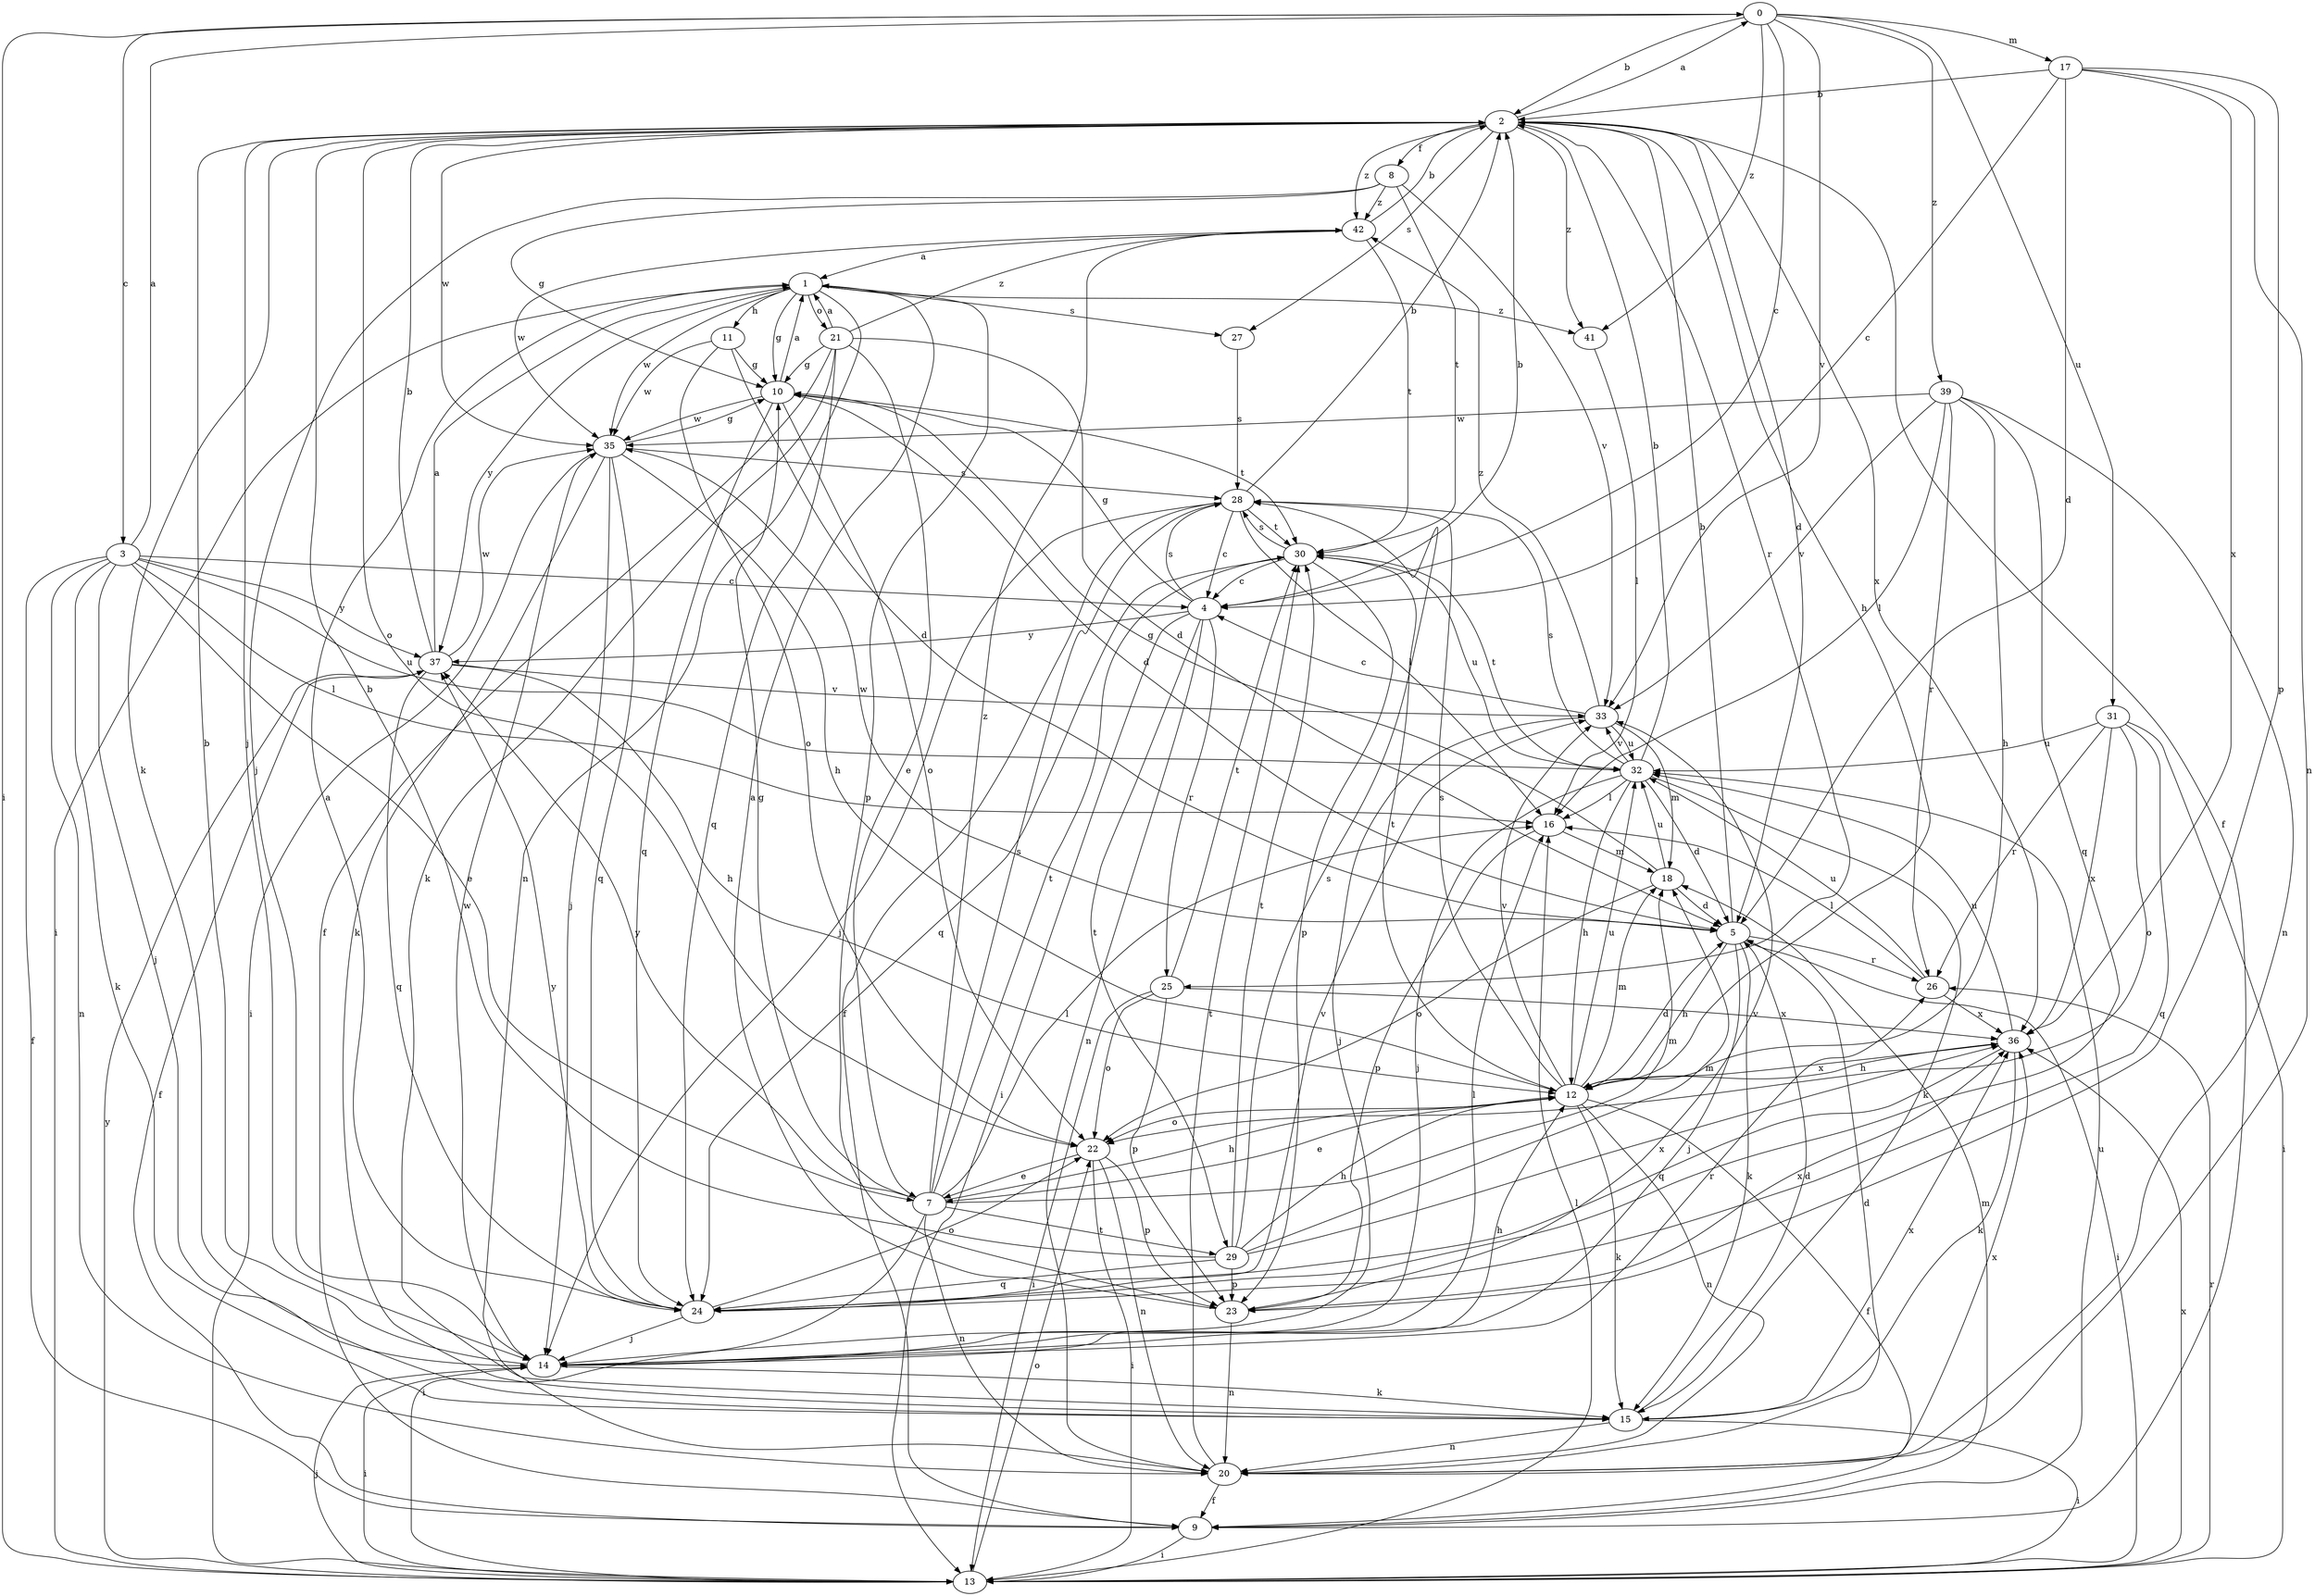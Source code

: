 strict digraph  {
0;
1;
2;
3;
4;
5;
7;
8;
9;
10;
11;
12;
13;
14;
15;
16;
17;
18;
20;
21;
22;
23;
24;
25;
26;
27;
28;
29;
30;
31;
32;
33;
35;
36;
37;
39;
41;
42;
0 -> 2  [label=b];
0 -> 3  [label=c];
0 -> 4  [label=c];
0 -> 13  [label=i];
0 -> 17  [label=m];
0 -> 31  [label=u];
0 -> 33  [label=v];
0 -> 39  [label=z];
0 -> 41  [label=z];
1 -> 10  [label=g];
1 -> 11  [label=h];
1 -> 13  [label=i];
1 -> 20  [label=n];
1 -> 21  [label=o];
1 -> 23  [label=p];
1 -> 27  [label=s];
1 -> 35  [label=w];
1 -> 37  [label=y];
1 -> 41  [label=z];
2 -> 0  [label=a];
2 -> 5  [label=d];
2 -> 8  [label=f];
2 -> 9  [label=f];
2 -> 12  [label=h];
2 -> 14  [label=j];
2 -> 15  [label=k];
2 -> 22  [label=o];
2 -> 25  [label=r];
2 -> 27  [label=s];
2 -> 35  [label=w];
2 -> 36  [label=x];
2 -> 41  [label=z];
2 -> 42  [label=z];
3 -> 0  [label=a];
3 -> 4  [label=c];
3 -> 7  [label=e];
3 -> 9  [label=f];
3 -> 14  [label=j];
3 -> 15  [label=k];
3 -> 16  [label=l];
3 -> 20  [label=n];
3 -> 32  [label=u];
3 -> 37  [label=y];
4 -> 2  [label=b];
4 -> 10  [label=g];
4 -> 13  [label=i];
4 -> 20  [label=n];
4 -> 25  [label=r];
4 -> 28  [label=s];
4 -> 29  [label=t];
4 -> 37  [label=y];
5 -> 2  [label=b];
5 -> 12  [label=h];
5 -> 13  [label=i];
5 -> 14  [label=j];
5 -> 15  [label=k];
5 -> 26  [label=r];
5 -> 35  [label=w];
7 -> 10  [label=g];
7 -> 12  [label=h];
7 -> 13  [label=i];
7 -> 16  [label=l];
7 -> 18  [label=m];
7 -> 20  [label=n];
7 -> 28  [label=s];
7 -> 29  [label=t];
7 -> 30  [label=t];
7 -> 37  [label=y];
7 -> 42  [label=z];
8 -> 10  [label=g];
8 -> 14  [label=j];
8 -> 30  [label=t];
8 -> 33  [label=v];
8 -> 42  [label=z];
9 -> 13  [label=i];
9 -> 18  [label=m];
9 -> 32  [label=u];
10 -> 1  [label=a];
10 -> 5  [label=d];
10 -> 22  [label=o];
10 -> 24  [label=q];
10 -> 30  [label=t];
10 -> 35  [label=w];
11 -> 5  [label=d];
11 -> 10  [label=g];
11 -> 22  [label=o];
11 -> 35  [label=w];
12 -> 5  [label=d];
12 -> 7  [label=e];
12 -> 9  [label=f];
12 -> 15  [label=k];
12 -> 18  [label=m];
12 -> 20  [label=n];
12 -> 22  [label=o];
12 -> 28  [label=s];
12 -> 30  [label=t];
12 -> 32  [label=u];
12 -> 33  [label=v];
12 -> 36  [label=x];
13 -> 14  [label=j];
13 -> 16  [label=l];
13 -> 22  [label=o];
13 -> 26  [label=r];
13 -> 36  [label=x];
13 -> 37  [label=y];
14 -> 2  [label=b];
14 -> 12  [label=h];
14 -> 13  [label=i];
14 -> 15  [label=k];
14 -> 16  [label=l];
14 -> 26  [label=r];
14 -> 35  [label=w];
15 -> 5  [label=d];
15 -> 13  [label=i];
15 -> 20  [label=n];
15 -> 36  [label=x];
16 -> 18  [label=m];
16 -> 23  [label=p];
17 -> 2  [label=b];
17 -> 4  [label=c];
17 -> 5  [label=d];
17 -> 20  [label=n];
17 -> 23  [label=p];
17 -> 36  [label=x];
18 -> 5  [label=d];
18 -> 10  [label=g];
18 -> 22  [label=o];
18 -> 32  [label=u];
20 -> 5  [label=d];
20 -> 9  [label=f];
20 -> 30  [label=t];
20 -> 36  [label=x];
21 -> 1  [label=a];
21 -> 5  [label=d];
21 -> 7  [label=e];
21 -> 9  [label=f];
21 -> 10  [label=g];
21 -> 15  [label=k];
21 -> 24  [label=q];
21 -> 42  [label=z];
22 -> 7  [label=e];
22 -> 13  [label=i];
22 -> 20  [label=n];
22 -> 23  [label=p];
23 -> 1  [label=a];
23 -> 20  [label=n];
23 -> 33  [label=v];
23 -> 36  [label=x];
24 -> 1  [label=a];
24 -> 14  [label=j];
24 -> 22  [label=o];
24 -> 33  [label=v];
24 -> 37  [label=y];
25 -> 13  [label=i];
25 -> 22  [label=o];
25 -> 23  [label=p];
25 -> 30  [label=t];
25 -> 36  [label=x];
26 -> 16  [label=l];
26 -> 32  [label=u];
26 -> 36  [label=x];
27 -> 28  [label=s];
28 -> 2  [label=b];
28 -> 4  [label=c];
28 -> 9  [label=f];
28 -> 14  [label=j];
28 -> 16  [label=l];
28 -> 30  [label=t];
29 -> 2  [label=b];
29 -> 12  [label=h];
29 -> 18  [label=m];
29 -> 23  [label=p];
29 -> 24  [label=q];
29 -> 28  [label=s];
29 -> 30  [label=t];
29 -> 36  [label=x];
30 -> 4  [label=c];
30 -> 23  [label=p];
30 -> 24  [label=q];
30 -> 28  [label=s];
30 -> 32  [label=u];
31 -> 13  [label=i];
31 -> 22  [label=o];
31 -> 24  [label=q];
31 -> 26  [label=r];
31 -> 32  [label=u];
31 -> 36  [label=x];
32 -> 2  [label=b];
32 -> 5  [label=d];
32 -> 12  [label=h];
32 -> 14  [label=j];
32 -> 15  [label=k];
32 -> 16  [label=l];
32 -> 28  [label=s];
32 -> 30  [label=t];
32 -> 33  [label=v];
33 -> 4  [label=c];
33 -> 14  [label=j];
33 -> 18  [label=m];
33 -> 32  [label=u];
33 -> 42  [label=z];
35 -> 10  [label=g];
35 -> 12  [label=h];
35 -> 13  [label=i];
35 -> 14  [label=j];
35 -> 15  [label=k];
35 -> 24  [label=q];
35 -> 28  [label=s];
36 -> 12  [label=h];
36 -> 15  [label=k];
36 -> 24  [label=q];
36 -> 32  [label=u];
37 -> 1  [label=a];
37 -> 2  [label=b];
37 -> 9  [label=f];
37 -> 12  [label=h];
37 -> 24  [label=q];
37 -> 33  [label=v];
37 -> 35  [label=w];
39 -> 12  [label=h];
39 -> 16  [label=l];
39 -> 20  [label=n];
39 -> 24  [label=q];
39 -> 26  [label=r];
39 -> 33  [label=v];
39 -> 35  [label=w];
41 -> 16  [label=l];
42 -> 1  [label=a];
42 -> 2  [label=b];
42 -> 30  [label=t];
42 -> 35  [label=w];
}
